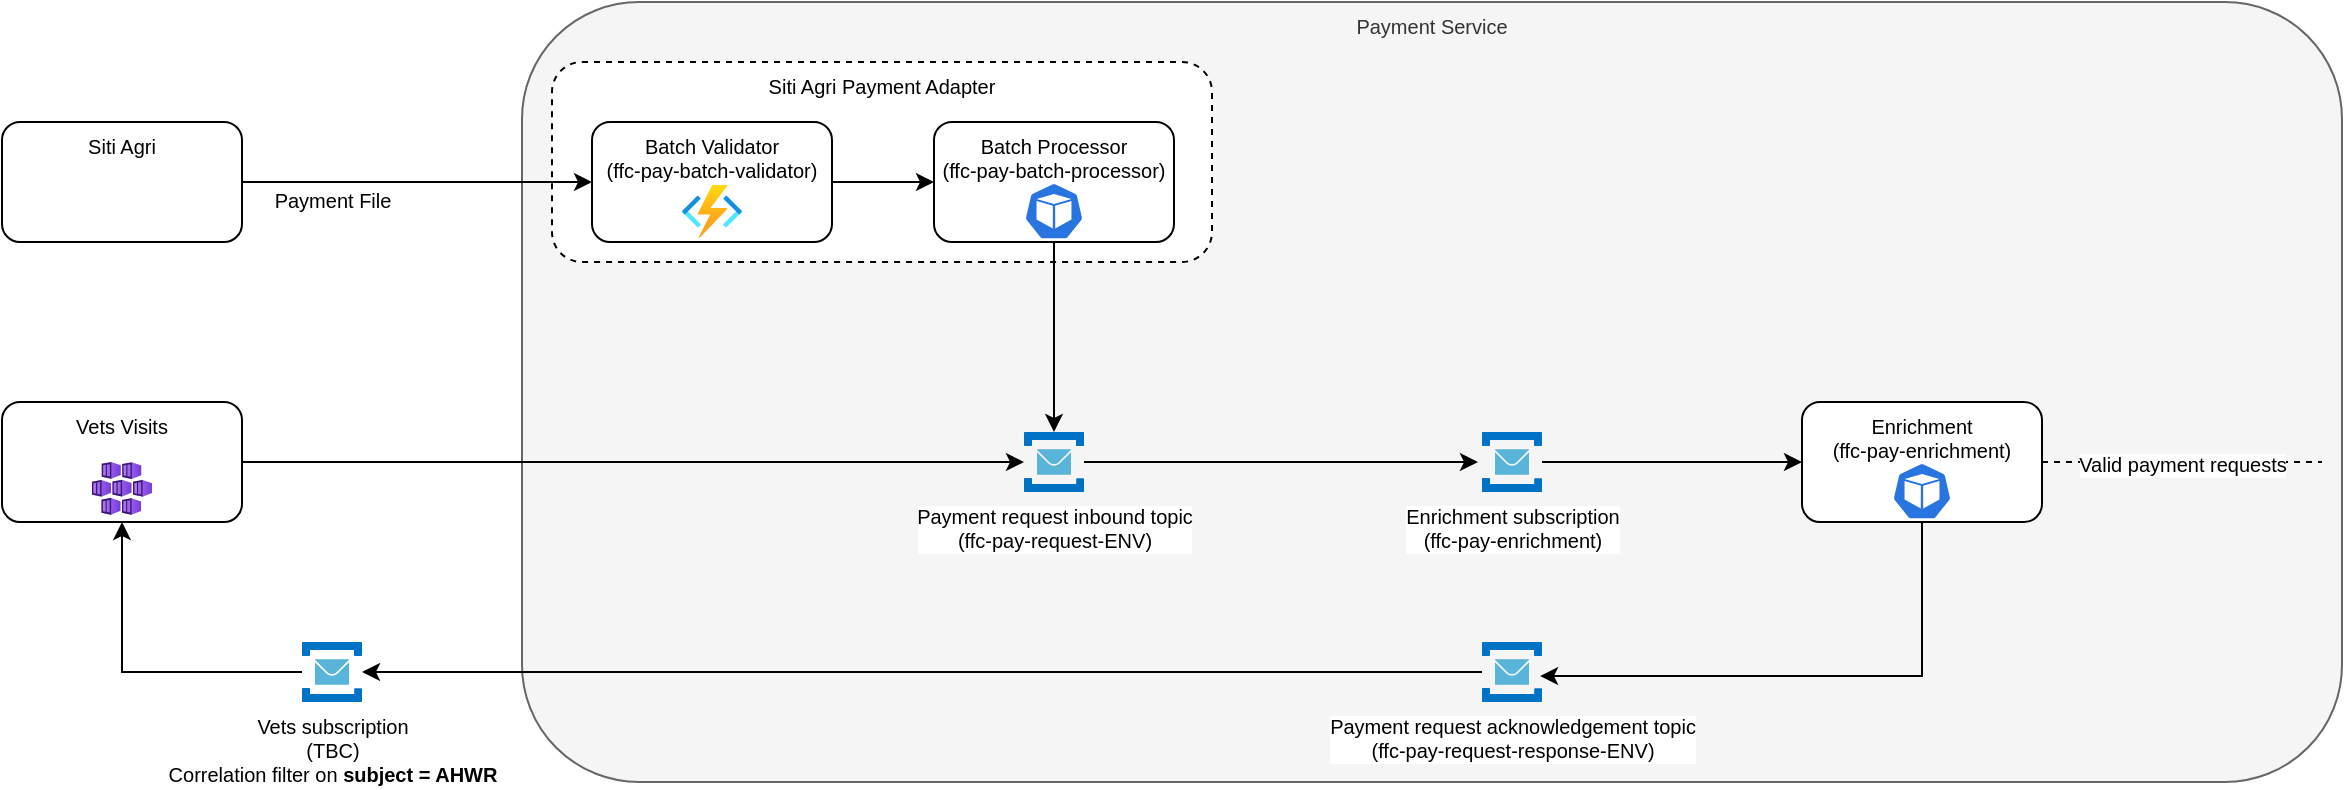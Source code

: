 <mxfile version="20.0.1" type="github">
  <diagram id="G7IKK1uFR9EvQG0BmMMW" name="Page-1">
    <mxGraphModel dx="1422" dy="1931" grid="1" gridSize="10" guides="1" tooltips="1" connect="1" arrows="1" fold="1" page="1" pageScale="1" pageWidth="827" pageHeight="1169" math="0" shadow="0">
      <root>
        <mxCell id="0" />
        <mxCell id="1" parent="0" />
        <mxCell id="puzr59B2cfCX9x2_hXDQ-35" value="Payment Service" style="rounded=1;whiteSpace=wrap;html=1;fontSize=10;verticalAlign=top;fillColor=#f5f5f5;fontColor=#333333;strokeColor=#666666;" parent="1" vertex="1">
          <mxGeometry x="280" y="-1070" width="910" height="390" as="geometry" />
        </mxCell>
        <mxCell id="puzr59B2cfCX9x2_hXDQ-33" value="Siti Agri Payment Adapter" style="rounded=1;whiteSpace=wrap;html=1;fontSize=10;dashed=1;verticalAlign=top;" parent="1" vertex="1">
          <mxGeometry x="295" y="-1040" width="330" height="100" as="geometry" />
        </mxCell>
        <mxCell id="puzr59B2cfCX9x2_hXDQ-19" style="edgeStyle=orthogonalEdgeStyle;rounded=0;orthogonalLoop=1;jettySize=auto;html=1;entryX=0.967;entryY=0.567;entryDx=0;entryDy=0;entryPerimeter=0;fontSize=10;exitX=0.5;exitY=1;exitDx=0;exitDy=0;" parent="1" source="puzr59B2cfCX9x2_hXDQ-1" target="puzr59B2cfCX9x2_hXDQ-18" edge="1">
          <mxGeometry relative="1" as="geometry" />
        </mxCell>
        <mxCell id="puzr59B2cfCX9x2_hXDQ-22" value="Valid payment requests" style="edgeStyle=orthogonalEdgeStyle;rounded=0;orthogonalLoop=1;jettySize=auto;html=1;fontSize=10;dashed=1;endArrow=none;endFill=0;" parent="1" source="puzr59B2cfCX9x2_hXDQ-1" edge="1">
          <mxGeometry relative="1" as="geometry">
            <mxPoint x="1180" y="-840" as="targetPoint" />
          </mxGeometry>
        </mxCell>
        <mxCell id="puzr59B2cfCX9x2_hXDQ-1" value="Enrichment&lt;br style=&quot;font-size: 10px;&quot;&gt;(ffc-pay-enrichment)" style="rounded=1;whiteSpace=wrap;html=1;verticalAlign=top;fontSize=10;" parent="1" vertex="1">
          <mxGeometry x="920" y="-870" width="120" height="60" as="geometry" />
        </mxCell>
        <mxCell id="puzr59B2cfCX9x2_hXDQ-17" style="edgeStyle=orthogonalEdgeStyle;rounded=0;orthogonalLoop=1;jettySize=auto;html=1;fontSize=10;" parent="1" source="puzr59B2cfCX9x2_hXDQ-4" target="puzr59B2cfCX9x2_hXDQ-15" edge="1">
          <mxGeometry relative="1" as="geometry" />
        </mxCell>
        <mxCell id="puzr59B2cfCX9x2_hXDQ-4" value="Vets Visits" style="rounded=1;whiteSpace=wrap;html=1;fontSize=10;verticalAlign=top;" parent="1" vertex="1">
          <mxGeometry x="20" y="-870" width="120" height="60" as="geometry" />
        </mxCell>
        <mxCell id="puzr59B2cfCX9x2_hXDQ-5" value="" style="sketch=0;html=1;dashed=0;whitespace=wrap;fillColor=#2875E2;strokeColor=#ffffff;points=[[0.005,0.63,0],[0.1,0.2,0],[0.9,0.2,0],[0.5,0,0],[0.995,0.63,0],[0.72,0.99,0],[0.5,1,0],[0.28,0.99,0]];shape=mxgraph.kubernetes.icon;prIcon=pod;fontSize=10;aspect=fixed;" parent="1" vertex="1">
          <mxGeometry x="965" y="-839.8" width="30" height="28.8" as="geometry" />
        </mxCell>
        <mxCell id="puzr59B2cfCX9x2_hXDQ-6" value="" style="aspect=fixed;html=1;points=[];align=center;image;fontSize=12;image=img/lib/azure2/compute/Kubernetes_Services.svg;" parent="1" vertex="1">
          <mxGeometry x="65" y="-840" width="30" height="26.47" as="geometry" />
        </mxCell>
        <mxCell id="puzr59B2cfCX9x2_hXDQ-32" style="edgeStyle=orthogonalEdgeStyle;rounded=0;orthogonalLoop=1;jettySize=auto;html=1;fontSize=10;" parent="1" source="puzr59B2cfCX9x2_hXDQ-9" target="puzr59B2cfCX9x2_hXDQ-12" edge="1">
          <mxGeometry relative="1" as="geometry" />
        </mxCell>
        <mxCell id="puzr59B2cfCX9x2_hXDQ-9" value="Siti Agri" style="rounded=1;whiteSpace=wrap;html=1;fontSize=10;verticalAlign=top;" parent="1" vertex="1">
          <mxGeometry x="20" y="-1010" width="120" height="60" as="geometry" />
        </mxCell>
        <mxCell id="puzr59B2cfCX9x2_hXDQ-8" value="" style="shape=image;verticalLabelPosition=bottom;labelBackgroundColor=#ffffff;verticalAlign=top;aspect=fixed;imageAspect=0;image=https://www.abacogroup.eu/includes/img/abaco-group.png;" parent="1" vertex="1">
          <mxGeometry x="65" y="-990" width="30" height="32.55" as="geometry" />
        </mxCell>
        <mxCell id="puzr59B2cfCX9x2_hXDQ-30" style="edgeStyle=orthogonalEdgeStyle;rounded=0;orthogonalLoop=1;jettySize=auto;html=1;fontSize=10;" parent="1" source="puzr59B2cfCX9x2_hXDQ-10" target="puzr59B2cfCX9x2_hXDQ-15" edge="1">
          <mxGeometry relative="1" as="geometry" />
        </mxCell>
        <mxCell id="puzr59B2cfCX9x2_hXDQ-10" value="Batch Processor&lt;br style=&quot;font-size: 10px;&quot;&gt;(ffc-pay-batch-processor)" style="rounded=1;whiteSpace=wrap;html=1;verticalAlign=top;fontSize=10;" parent="1" vertex="1">
          <mxGeometry x="486" y="-1010" width="120" height="60" as="geometry" />
        </mxCell>
        <mxCell id="puzr59B2cfCX9x2_hXDQ-11" value="" style="sketch=0;html=1;dashed=0;whitespace=wrap;fillColor=#2875E2;strokeColor=#ffffff;points=[[0.005,0.63,0],[0.1,0.2,0],[0.9,0.2,0],[0.5,0,0],[0.995,0.63,0],[0.72,0.99,0],[0.5,1,0],[0.28,0.99,0]];shape=mxgraph.kubernetes.icon;prIcon=pod;fontSize=10;aspect=fixed;" parent="1" vertex="1">
          <mxGeometry x="531" y="-979.8" width="30" height="28.8" as="geometry" />
        </mxCell>
        <mxCell id="puzr59B2cfCX9x2_hXDQ-31" style="edgeStyle=orthogonalEdgeStyle;rounded=0;orthogonalLoop=1;jettySize=auto;html=1;entryX=0;entryY=0.5;entryDx=0;entryDy=0;fontSize=10;" parent="1" source="puzr59B2cfCX9x2_hXDQ-12" target="puzr59B2cfCX9x2_hXDQ-10" edge="1">
          <mxGeometry relative="1" as="geometry" />
        </mxCell>
        <mxCell id="puzr59B2cfCX9x2_hXDQ-12" value="Batch Validator&lt;br style=&quot;font-size: 10px;&quot;&gt;(ffc-pay-batch-validator)" style="rounded=1;whiteSpace=wrap;html=1;verticalAlign=top;fontSize=10;" parent="1" vertex="1">
          <mxGeometry x="315" y="-1010" width="120" height="60" as="geometry" />
        </mxCell>
        <mxCell id="puzr59B2cfCX9x2_hXDQ-14" value="" style="aspect=fixed;html=1;points=[];align=center;image;fontSize=12;image=img/lib/azure2/compute/Function_Apps.svg;" parent="1" vertex="1">
          <mxGeometry x="360" y="-978.47" width="30" height="26.47" as="geometry" />
        </mxCell>
        <mxCell id="puzr59B2cfCX9x2_hXDQ-25" style="edgeStyle=orthogonalEdgeStyle;rounded=0;orthogonalLoop=1;jettySize=auto;html=1;entryX=-0.067;entryY=0.5;entryDx=0;entryDy=0;entryPerimeter=0;fontSize=10;" parent="1" source="puzr59B2cfCX9x2_hXDQ-15" target="puzr59B2cfCX9x2_hXDQ-24" edge="1">
          <mxGeometry relative="1" as="geometry" />
        </mxCell>
        <mxCell id="puzr59B2cfCX9x2_hXDQ-15" value="Payment request inbound topic&lt;br style=&quot;font-size: 10px;&quot;&gt;(ffc-pay-request-ENV)" style="sketch=0;aspect=fixed;html=1;points=[];align=center;image;fontSize=10;image=img/lib/mscae/Service_Bus.svg;" parent="1" vertex="1">
          <mxGeometry x="531" y="-855" width="30" height="30" as="geometry" />
        </mxCell>
        <mxCell id="puzr59B2cfCX9x2_hXDQ-28" style="edgeStyle=orthogonalEdgeStyle;rounded=0;orthogonalLoop=1;jettySize=auto;html=1;fontSize=10;" parent="1" source="puzr59B2cfCX9x2_hXDQ-18" target="puzr59B2cfCX9x2_hXDQ-27" edge="1">
          <mxGeometry relative="1" as="geometry" />
        </mxCell>
        <mxCell id="puzr59B2cfCX9x2_hXDQ-18" value="Payment request acknowledgement topic&lt;br style=&quot;font-size: 10px;&quot;&gt;(ffc-pay-request-response-ENV)" style="sketch=0;aspect=fixed;html=1;points=[];align=center;image;fontSize=10;image=img/lib/mscae/Service_Bus.svg;" parent="1" vertex="1">
          <mxGeometry x="760" y="-750" width="30" height="30" as="geometry" />
        </mxCell>
        <mxCell id="puzr59B2cfCX9x2_hXDQ-26" style="edgeStyle=orthogonalEdgeStyle;rounded=0;orthogonalLoop=1;jettySize=auto;html=1;fontSize=10;" parent="1" source="puzr59B2cfCX9x2_hXDQ-24" target="puzr59B2cfCX9x2_hXDQ-1" edge="1">
          <mxGeometry relative="1" as="geometry" />
        </mxCell>
        <mxCell id="puzr59B2cfCX9x2_hXDQ-24" value="Enrichment subscription&lt;br style=&quot;font-size: 10px;&quot;&gt;(ffc-pay-enrichment)" style="sketch=0;aspect=fixed;html=1;points=[];align=center;image;fontSize=10;image=img/lib/mscae/Service_Bus.svg;" parent="1" vertex="1">
          <mxGeometry x="760" y="-855" width="30" height="30" as="geometry" />
        </mxCell>
        <mxCell id="puzr59B2cfCX9x2_hXDQ-29" style="edgeStyle=orthogonalEdgeStyle;rounded=0;orthogonalLoop=1;jettySize=auto;html=1;entryX=0.5;entryY=1;entryDx=0;entryDy=0;fontSize=10;" parent="1" source="puzr59B2cfCX9x2_hXDQ-27" target="puzr59B2cfCX9x2_hXDQ-4" edge="1">
          <mxGeometry relative="1" as="geometry" />
        </mxCell>
        <mxCell id="puzr59B2cfCX9x2_hXDQ-27" value="Vets subscription&lt;br style=&quot;font-size: 10px;&quot;&gt;(TBC)&lt;br&gt;Correlation filter on &lt;b&gt;subject&amp;nbsp;= AHWR&lt;/b&gt;" style="sketch=0;aspect=fixed;html=1;points=[];align=center;image;fontSize=10;image=img/lib/mscae/Service_Bus.svg;" parent="1" vertex="1">
          <mxGeometry x="170" y="-750" width="30" height="30" as="geometry" />
        </mxCell>
        <mxCell id="puzr59B2cfCX9x2_hXDQ-34" value="Payment File" style="shape=image;html=1;verticalAlign=top;verticalLabelPosition=bottom;labelBackgroundColor=#ffffff;imageAspect=0;aspect=fixed;image=https://cdn4.iconfinder.com/data/icons/48-bubbles/48/12.File-128.png;fontSize=10;" parent="1" vertex="1">
          <mxGeometry x="170" y="-1013" width="30" height="30" as="geometry" />
        </mxCell>
      </root>
    </mxGraphModel>
  </diagram>
</mxfile>
